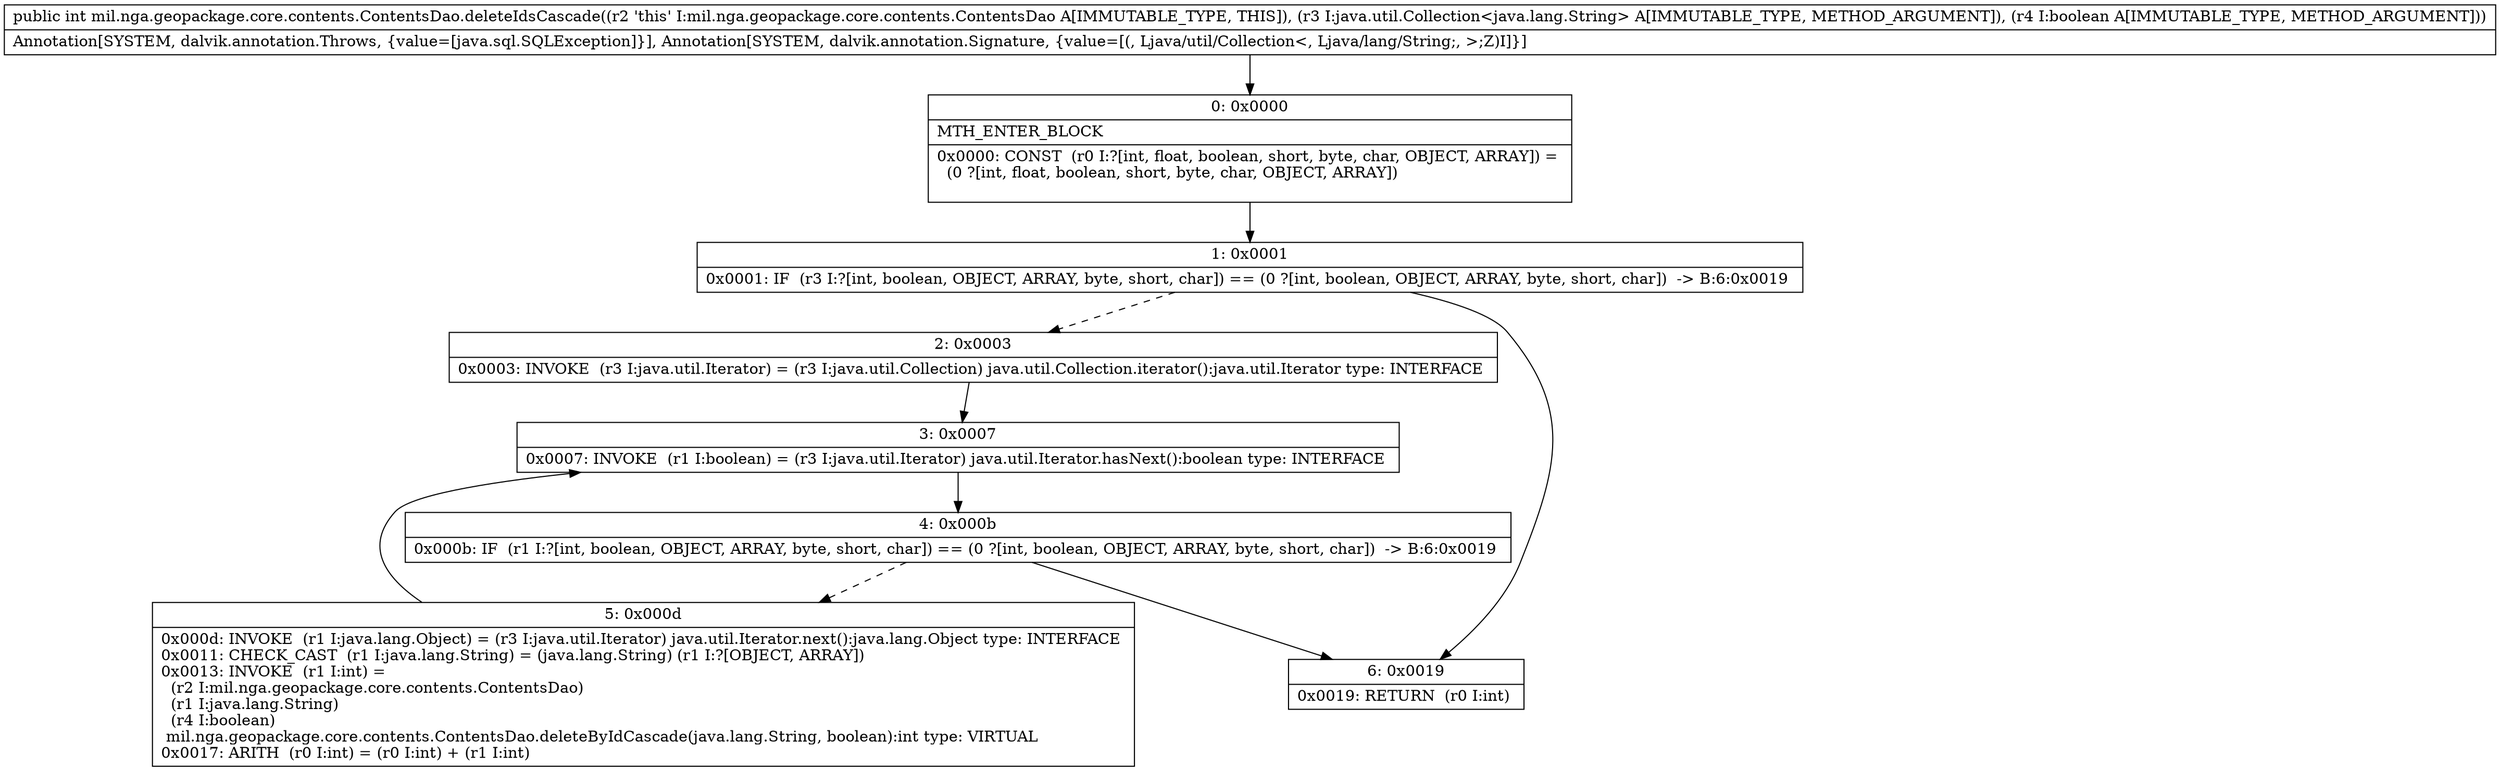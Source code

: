 digraph "CFG formil.nga.geopackage.core.contents.ContentsDao.deleteIdsCascade(Ljava\/util\/Collection;Z)I" {
Node_0 [shape=record,label="{0\:\ 0x0000|MTH_ENTER_BLOCK\l|0x0000: CONST  (r0 I:?[int, float, boolean, short, byte, char, OBJECT, ARRAY]) = \l  (0 ?[int, float, boolean, short, byte, char, OBJECT, ARRAY])\l \l}"];
Node_1 [shape=record,label="{1\:\ 0x0001|0x0001: IF  (r3 I:?[int, boolean, OBJECT, ARRAY, byte, short, char]) == (0 ?[int, boolean, OBJECT, ARRAY, byte, short, char])  \-\> B:6:0x0019 \l}"];
Node_2 [shape=record,label="{2\:\ 0x0003|0x0003: INVOKE  (r3 I:java.util.Iterator) = (r3 I:java.util.Collection) java.util.Collection.iterator():java.util.Iterator type: INTERFACE \l}"];
Node_3 [shape=record,label="{3\:\ 0x0007|0x0007: INVOKE  (r1 I:boolean) = (r3 I:java.util.Iterator) java.util.Iterator.hasNext():boolean type: INTERFACE \l}"];
Node_4 [shape=record,label="{4\:\ 0x000b|0x000b: IF  (r1 I:?[int, boolean, OBJECT, ARRAY, byte, short, char]) == (0 ?[int, boolean, OBJECT, ARRAY, byte, short, char])  \-\> B:6:0x0019 \l}"];
Node_5 [shape=record,label="{5\:\ 0x000d|0x000d: INVOKE  (r1 I:java.lang.Object) = (r3 I:java.util.Iterator) java.util.Iterator.next():java.lang.Object type: INTERFACE \l0x0011: CHECK_CAST  (r1 I:java.lang.String) = (java.lang.String) (r1 I:?[OBJECT, ARRAY]) \l0x0013: INVOKE  (r1 I:int) = \l  (r2 I:mil.nga.geopackage.core.contents.ContentsDao)\l  (r1 I:java.lang.String)\l  (r4 I:boolean)\l mil.nga.geopackage.core.contents.ContentsDao.deleteByIdCascade(java.lang.String, boolean):int type: VIRTUAL \l0x0017: ARITH  (r0 I:int) = (r0 I:int) + (r1 I:int) \l}"];
Node_6 [shape=record,label="{6\:\ 0x0019|0x0019: RETURN  (r0 I:int) \l}"];
MethodNode[shape=record,label="{public int mil.nga.geopackage.core.contents.ContentsDao.deleteIdsCascade((r2 'this' I:mil.nga.geopackage.core.contents.ContentsDao A[IMMUTABLE_TYPE, THIS]), (r3 I:java.util.Collection\<java.lang.String\> A[IMMUTABLE_TYPE, METHOD_ARGUMENT]), (r4 I:boolean A[IMMUTABLE_TYPE, METHOD_ARGUMENT]))  | Annotation[SYSTEM, dalvik.annotation.Throws, \{value=[java.sql.SQLException]\}], Annotation[SYSTEM, dalvik.annotation.Signature, \{value=[(, Ljava\/util\/Collection\<, Ljava\/lang\/String;, \>;Z)I]\}]\l}"];
MethodNode -> Node_0;
Node_0 -> Node_1;
Node_1 -> Node_2[style=dashed];
Node_1 -> Node_6;
Node_2 -> Node_3;
Node_3 -> Node_4;
Node_4 -> Node_5[style=dashed];
Node_4 -> Node_6;
Node_5 -> Node_3;
}

